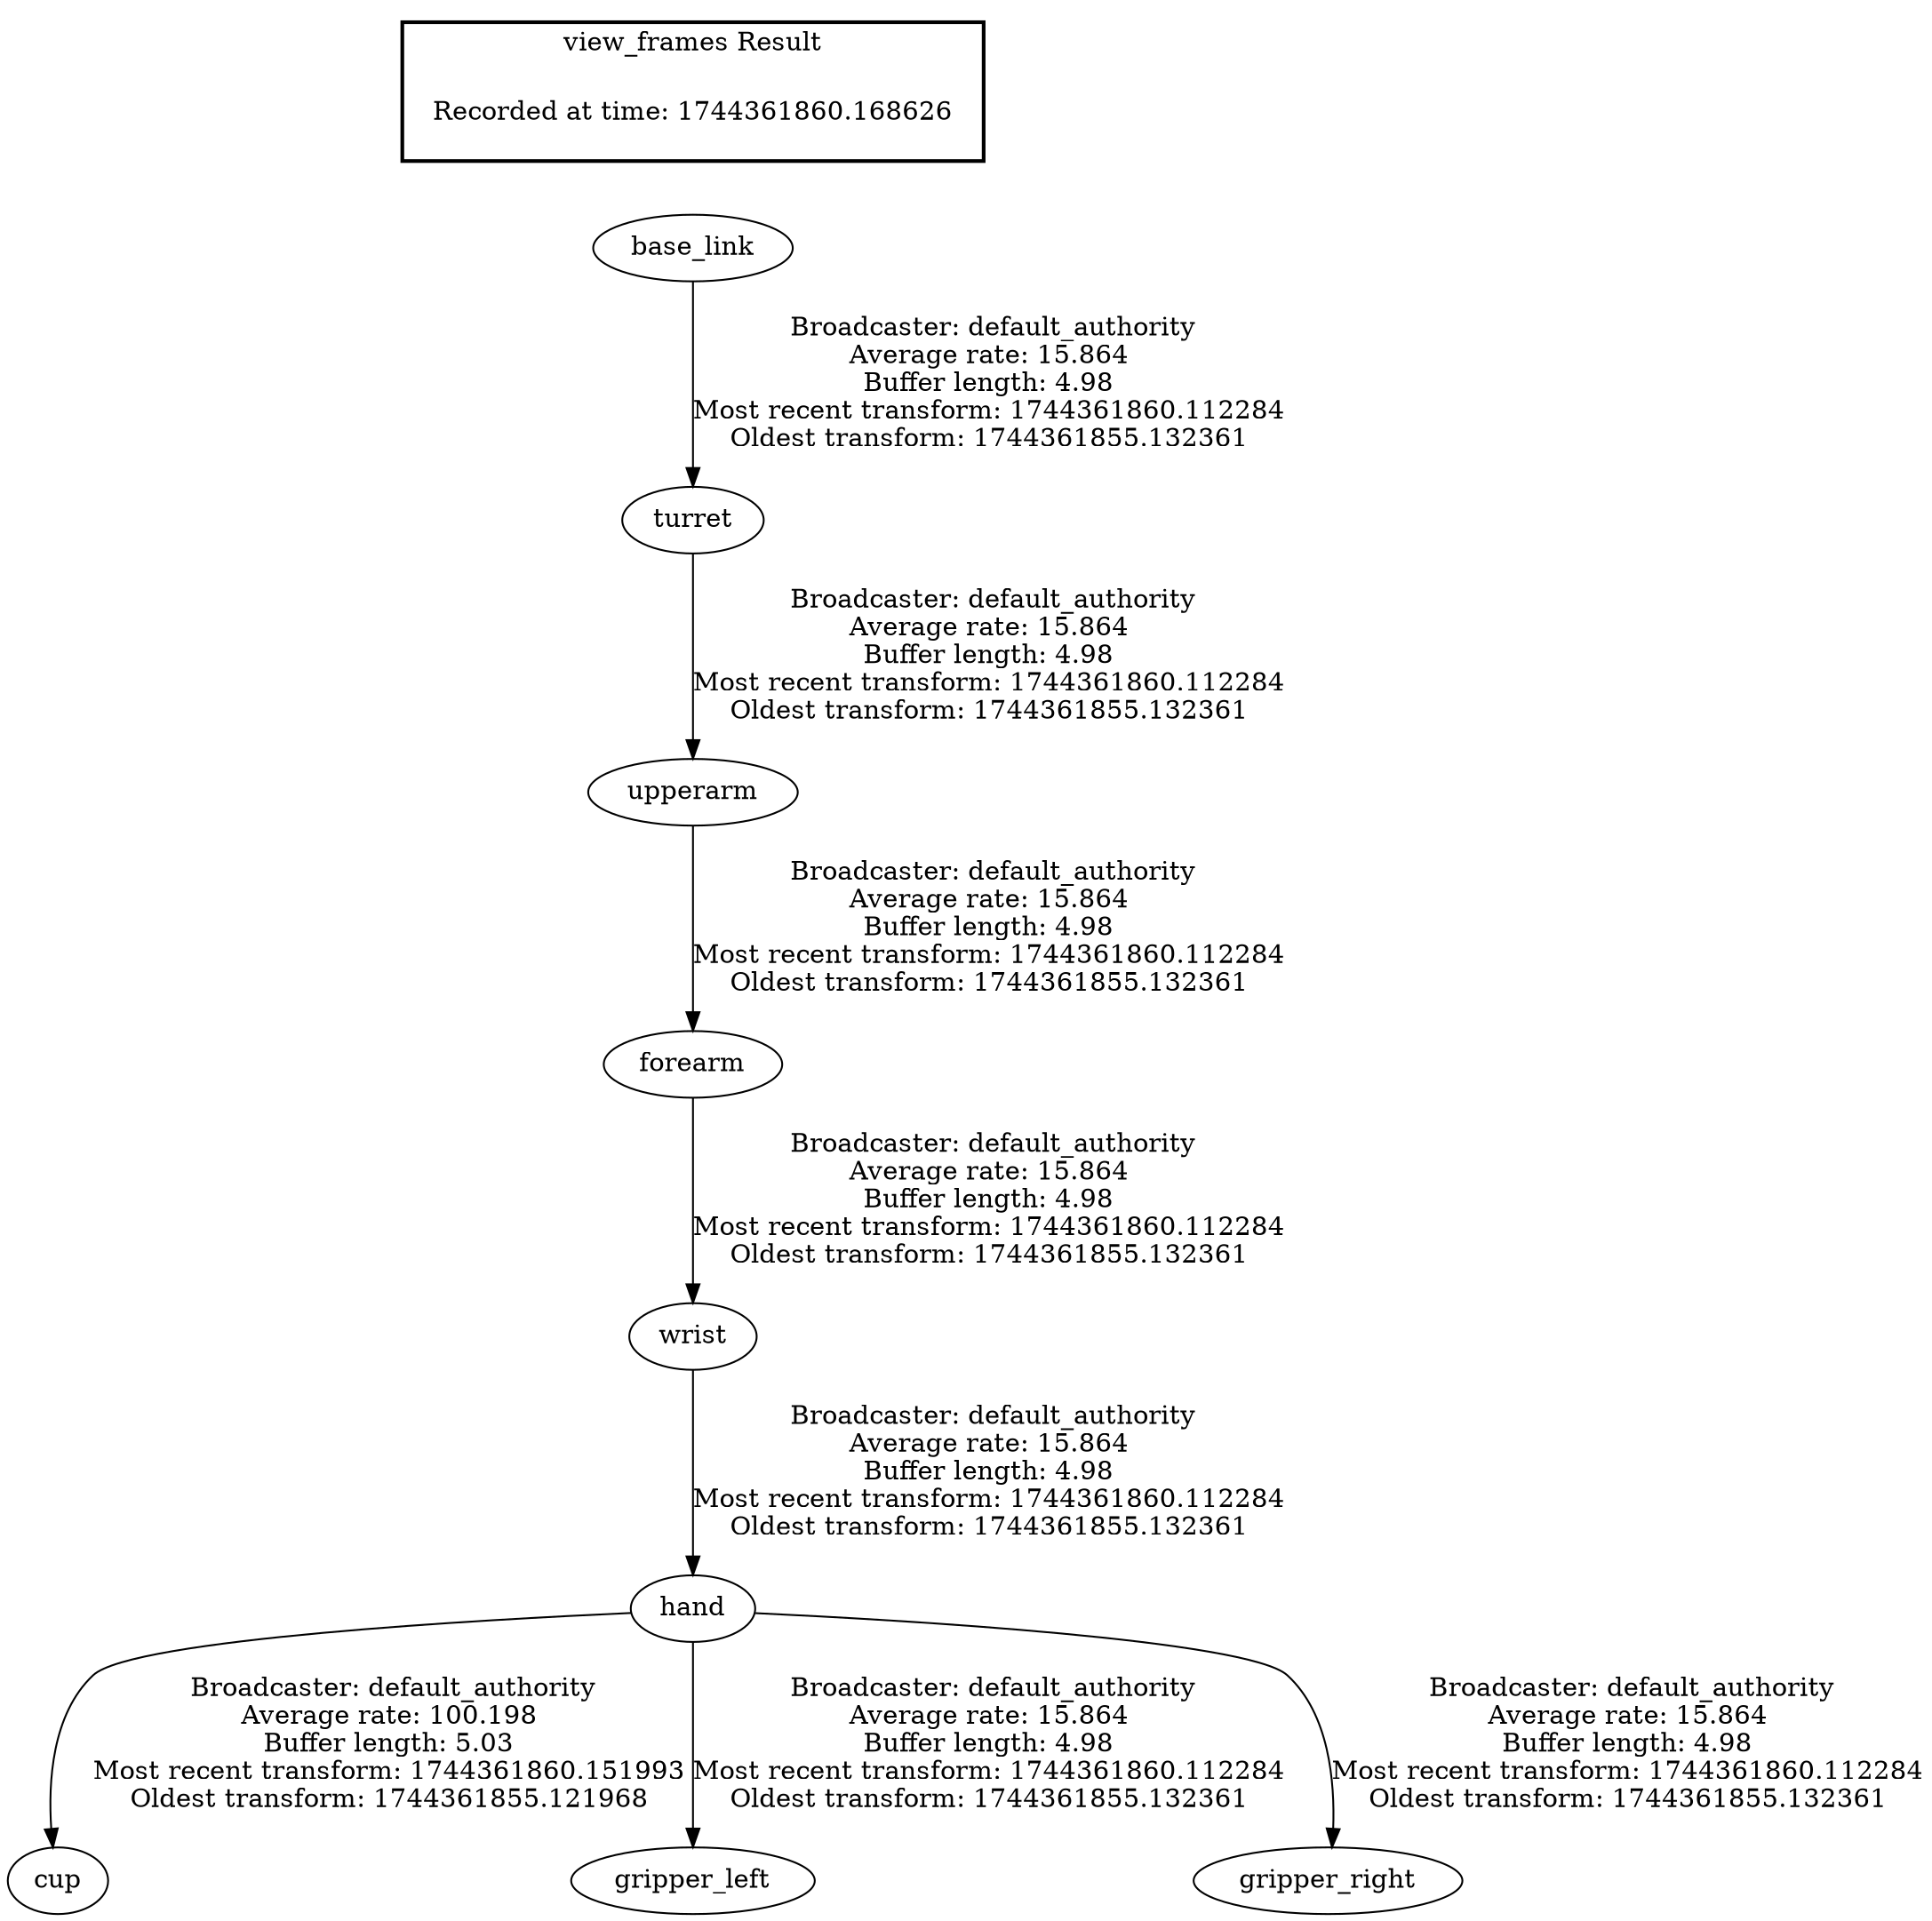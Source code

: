 digraph G {
"hand" -> "cup"[label=" Broadcaster: default_authority\nAverage rate: 100.198\nBuffer length: 5.03\nMost recent transform: 1744361860.151993\nOldest transform: 1744361855.121968\n"];
"base_link" -> "turret"[label=" Broadcaster: default_authority\nAverage rate: 15.864\nBuffer length: 4.98\nMost recent transform: 1744361860.112284\nOldest transform: 1744361855.132361\n"];
"forearm" -> "wrist"[label=" Broadcaster: default_authority\nAverage rate: 15.864\nBuffer length: 4.98\nMost recent transform: 1744361860.112284\nOldest transform: 1744361855.132361\n"];
"upperarm" -> "forearm"[label=" Broadcaster: default_authority\nAverage rate: 15.864\nBuffer length: 4.98\nMost recent transform: 1744361860.112284\nOldest transform: 1744361855.132361\n"];
"hand" -> "gripper_left"[label=" Broadcaster: default_authority\nAverage rate: 15.864\nBuffer length: 4.98\nMost recent transform: 1744361860.112284\nOldest transform: 1744361855.132361\n"];
"wrist" -> "hand"[label=" Broadcaster: default_authority\nAverage rate: 15.864\nBuffer length: 4.98\nMost recent transform: 1744361860.112284\nOldest transform: 1744361855.132361\n"];
"hand" -> "gripper_right"[label=" Broadcaster: default_authority\nAverage rate: 15.864\nBuffer length: 4.98\nMost recent transform: 1744361860.112284\nOldest transform: 1744361855.132361\n"];
"turret" -> "upperarm"[label=" Broadcaster: default_authority\nAverage rate: 15.864\nBuffer length: 4.98\nMost recent transform: 1744361860.112284\nOldest transform: 1744361855.132361\n"];
edge [style=invis];
 subgraph cluster_legend { style=bold; color=black; label ="view_frames Result";
"Recorded at time: 1744361860.168626"[ shape=plaintext ] ;
}->"base_link";
}